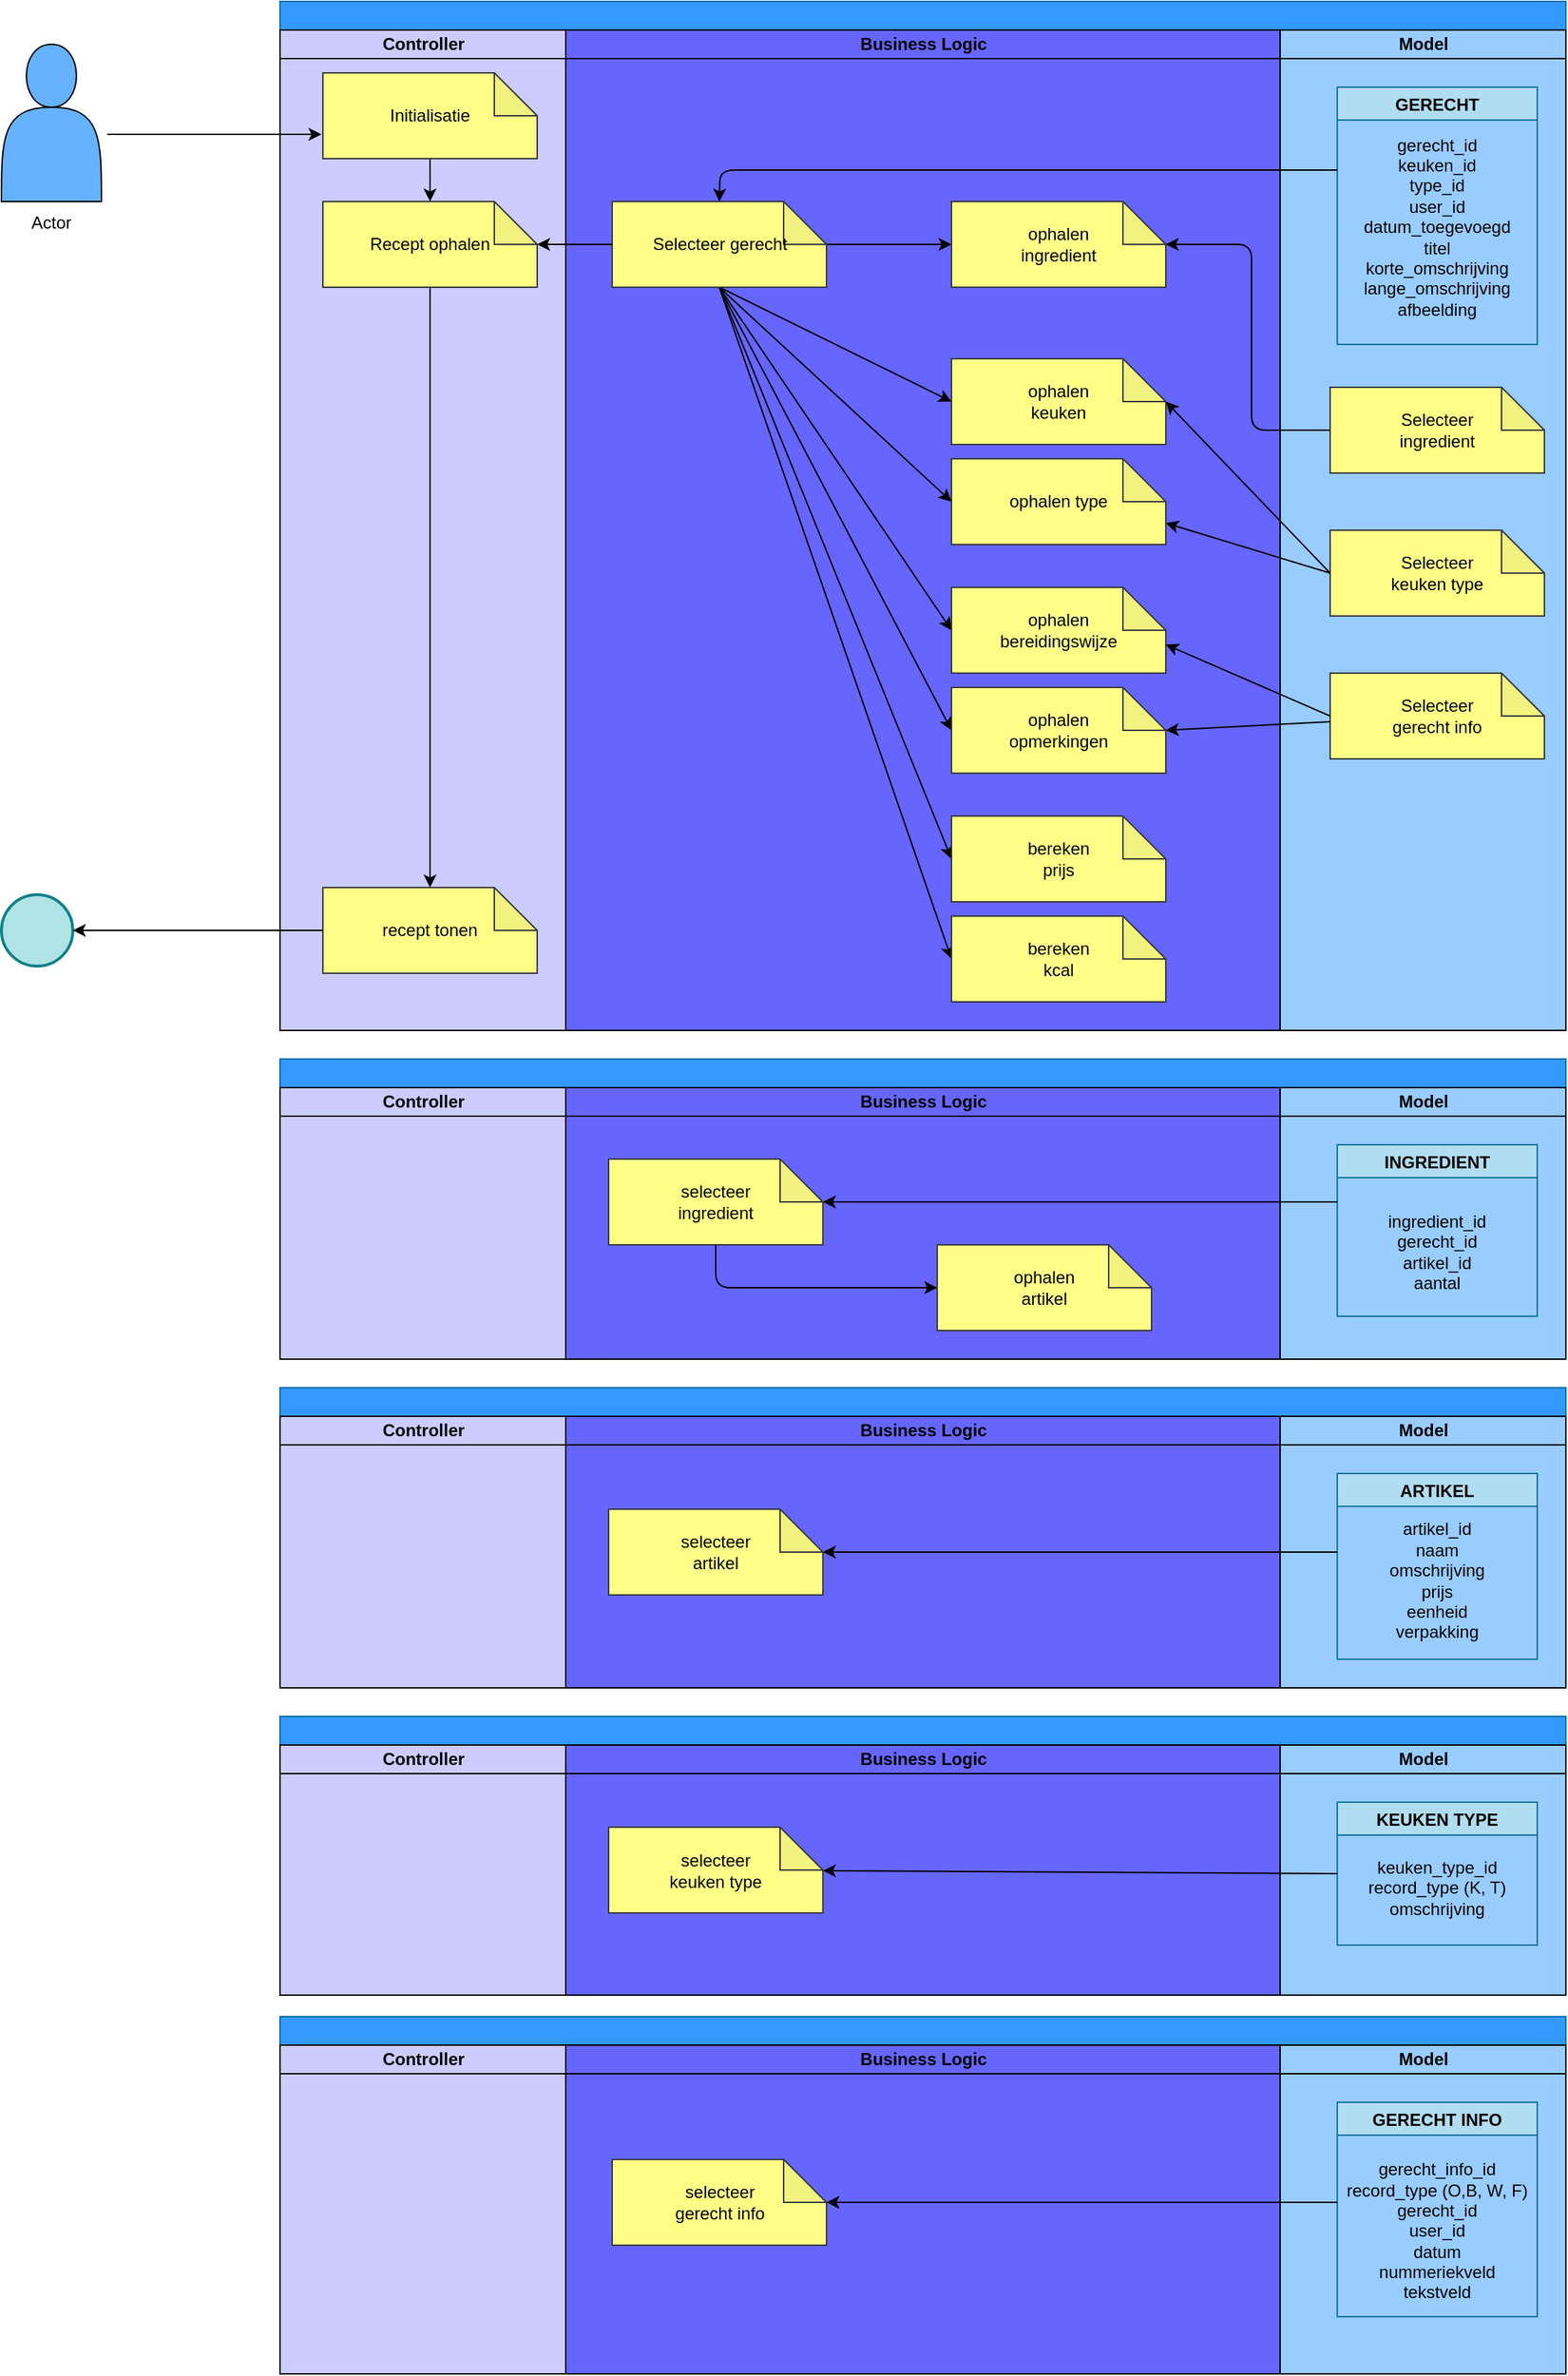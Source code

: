 <mxfile>
    <diagram id="W9O1iImb4MWXxn7yZl5L" name="Page-1">
        <mxGraphModel dx="2342" dy="1948" grid="1" gridSize="10" guides="1" tooltips="1" connect="1" arrows="1" fold="1" page="1" pageScale="1" pageWidth="850" pageHeight="1100" math="0" shadow="0">
            <root>
                <mxCell id="0"/>
                <mxCell id="1" parent="0"/>
                <mxCell id="2" value="" style="swimlane;childLayout=stackLayout;resizeParent=1;resizeParentMax=0;startSize=20;html=1;fillColor=#3399FF;fontColor=#000000;strokeColor=#006EAF;" parent="1" vertex="1">
                    <mxGeometry x="40" y="-160" width="900" height="720" as="geometry"/>
                </mxCell>
                <mxCell id="3" value="Controller" style="swimlane;startSize=20;html=1;fillColor=#CCCCFF;fontColor=#000000;strokeColor=#0a0a0a;gradientColor=none;swimlaneFillColor=#CCCCFF;" parent="2" vertex="1">
                    <mxGeometry y="20" width="200" height="700" as="geometry"/>
                </mxCell>
                <mxCell id="20" style="edgeStyle=none;html=1;exitX=0.5;exitY=1;exitDx=0;exitDy=0;exitPerimeter=0;entryX=0.5;entryY=0;entryDx=0;entryDy=0;entryPerimeter=0;strokeColor=#000000;fontColor=#000000;" parent="3" source="12" target="17" edge="1">
                    <mxGeometry relative="1" as="geometry"/>
                </mxCell>
                <mxCell id="12" value="&lt;span style=&quot;color: rgb(0, 0, 0);&quot;&gt;Initialisatie&lt;/span&gt;" style="shape=note;whiteSpace=wrap;html=1;backgroundOutline=1;darkOpacity=0.05;strokeColor=#36393d;fillColor=#ffff88;" parent="3" vertex="1">
                    <mxGeometry x="30" y="30" width="150" height="60" as="geometry"/>
                </mxCell>
                <mxCell id="21" style="edgeStyle=none;html=1;exitX=0.5;exitY=1;exitDx=0;exitDy=0;exitPerimeter=0;strokeColor=#000000;fontColor=#000000;" parent="3" source="17" target="36" edge="1">
                    <mxGeometry relative="1" as="geometry">
                        <mxPoint x="105" y="210" as="targetPoint"/>
                    </mxGeometry>
                </mxCell>
                <mxCell id="17" value="&lt;font color=&quot;#000000&quot;&gt;Recept ophalen&lt;/font&gt;" style="shape=note;whiteSpace=wrap;html=1;backgroundOutline=1;darkOpacity=0.05;strokeColor=#36393d;fillColor=#ffff88;" parent="3" vertex="1">
                    <mxGeometry x="30" y="120" width="150" height="60" as="geometry"/>
                </mxCell>
                <mxCell id="36" value="recept tonen" style="shape=note;whiteSpace=wrap;html=1;backgroundOutline=1;darkOpacity=0.05;strokeColor=#36393d;fillColor=#ffff88;fontColor=#000000;labelBackgroundColor=none;" parent="3" vertex="1">
                    <mxGeometry x="30" y="600" width="150" height="60" as="geometry"/>
                </mxCell>
                <mxCell id="4" value="&lt;font color=&quot;#000000&quot;&gt;Business Logic&lt;/font&gt;" style="swimlane;startSize=20;html=1;fillColor=#6666FF;strokeColor=#000000;swimlaneFillColor=#6666FF;fontColor=#ffffff;" parent="2" vertex="1">
                    <mxGeometry x="200" y="20" width="500" height="700" as="geometry"/>
                </mxCell>
                <mxCell id="133" style="edgeStyle=none;html=1;exitX=0.5;exitY=1;exitDx=0;exitDy=0;exitPerimeter=0;entryX=0;entryY=0.5;entryDx=0;entryDy=0;entryPerimeter=0;fontColor=#000000;strokeColor=#000000;" parent="4" source="25" target="44" edge="1">
                    <mxGeometry relative="1" as="geometry"/>
                </mxCell>
                <mxCell id="134" style="edgeStyle=none;html=1;entryX=0;entryY=0.5;entryDx=0;entryDy=0;entryPerimeter=0;strokeColor=#000000;fontColor=#000000;exitX=0.5;exitY=1;exitDx=0;exitDy=0;exitPerimeter=0;" parent="4" source="25" target="45" edge="1">
                    <mxGeometry relative="1" as="geometry"/>
                </mxCell>
                <mxCell id="135" style="edgeStyle=none;html=1;entryX=0;entryY=0.5;entryDx=0;entryDy=0;entryPerimeter=0;strokeColor=#000000;fontColor=#000000;exitX=0.5;exitY=1;exitDx=0;exitDy=0;exitPerimeter=0;" parent="4" source="25" target="46" edge="1">
                    <mxGeometry relative="1" as="geometry"/>
                </mxCell>
                <mxCell id="136" style="edgeStyle=none;html=1;entryX=0;entryY=0.5;entryDx=0;entryDy=0;entryPerimeter=0;strokeColor=#000000;fontColor=#000000;exitX=0.5;exitY=1;exitDx=0;exitDy=0;exitPerimeter=0;" parent="4" source="25" target="47" edge="1">
                    <mxGeometry relative="1" as="geometry"/>
                </mxCell>
                <mxCell id="138" style="edgeStyle=none;html=1;exitX=0;exitY=0;exitDx=150;exitDy=30;exitPerimeter=0;strokeColor=#000000;fontColor=#000000;" parent="4" source="25" target="29" edge="1">
                    <mxGeometry relative="1" as="geometry"/>
                </mxCell>
                <mxCell id="155" style="edgeStyle=none;html=1;entryX=0;entryY=0.5;entryDx=0;entryDy=0;entryPerimeter=0;strokeColor=#000000;exitX=0.5;exitY=1;exitDx=0;exitDy=0;exitPerimeter=0;" parent="4" source="25" target="150" edge="1">
                    <mxGeometry relative="1" as="geometry"/>
                </mxCell>
                <mxCell id="156" style="edgeStyle=none;html=1;entryX=0;entryY=0.5;entryDx=0;entryDy=0;entryPerimeter=0;strokeColor=#000000;exitX=0.5;exitY=1;exitDx=0;exitDy=0;exitPerimeter=0;" parent="4" source="25" target="151" edge="1">
                    <mxGeometry relative="1" as="geometry"/>
                </mxCell>
                <mxCell id="25" value="&lt;font color=&quot;#000000&quot;&gt;Selecteer gerecht&lt;/font&gt;" style="shape=note;whiteSpace=wrap;html=1;backgroundOutline=1;darkOpacity=0.05;strokeColor=#36393d;fillColor=#ffff88;" parent="4" vertex="1">
                    <mxGeometry x="32.5" y="120" width="150" height="60" as="geometry"/>
                </mxCell>
                <mxCell id="29" value="&lt;font color=&quot;#000000&quot;&gt;ophalen&lt;br&gt;ingredient&lt;/font&gt;" style="shape=note;whiteSpace=wrap;html=1;backgroundOutline=1;darkOpacity=0.05;strokeColor=#36393d;fillColor=#ffff88;" parent="4" vertex="1">
                    <mxGeometry x="270" y="120" width="150" height="60" as="geometry"/>
                </mxCell>
                <mxCell id="44" value="&lt;font color=&quot;#000000&quot;&gt;ophalen&lt;br&gt;keuken&lt;/font&gt;" style="shape=note;whiteSpace=wrap;html=1;backgroundOutline=1;darkOpacity=0.05;strokeColor=#36393d;fillColor=#ffff88;" parent="4" vertex="1">
                    <mxGeometry x="270" y="230" width="150" height="60" as="geometry"/>
                </mxCell>
                <mxCell id="45" value="&lt;font color=&quot;#000000&quot;&gt;ophalen type&lt;/font&gt;" style="shape=note;whiteSpace=wrap;html=1;backgroundOutline=1;darkOpacity=0.05;strokeColor=#36393d;fillColor=#ffff88;" parent="4" vertex="1">
                    <mxGeometry x="270" y="300" width="150" height="60" as="geometry"/>
                </mxCell>
                <mxCell id="46" value="&lt;font color=&quot;#000000&quot;&gt;bereken&lt;br&gt;prijs&lt;/font&gt;" style="shape=note;whiteSpace=wrap;html=1;backgroundOutline=1;darkOpacity=0.05;strokeColor=#36393d;fillColor=#ffff88;" parent="4" vertex="1">
                    <mxGeometry x="270" y="550" width="150" height="60" as="geometry"/>
                </mxCell>
                <mxCell id="47" value="&lt;font color=&quot;#000000&quot;&gt;bereken&lt;br&gt;kcal&lt;/font&gt;" style="shape=note;whiteSpace=wrap;html=1;backgroundOutline=1;darkOpacity=0.05;strokeColor=#36393d;fillColor=#ffff88;" parent="4" vertex="1">
                    <mxGeometry x="270" y="620" width="150" height="60" as="geometry"/>
                </mxCell>
                <mxCell id="150" value="&lt;font color=&quot;#000000&quot;&gt;ophalen&lt;br&gt;bereidingswijze&lt;/font&gt;" style="shape=note;whiteSpace=wrap;html=1;backgroundOutline=1;darkOpacity=0.05;strokeColor=#36393d;fillColor=#ffff88;" parent="4" vertex="1">
                    <mxGeometry x="270" y="390" width="150" height="60" as="geometry"/>
                </mxCell>
                <mxCell id="151" value="&lt;font color=&quot;#000000&quot;&gt;ophalen&lt;br&gt;opmerkingen&lt;/font&gt;" style="shape=note;whiteSpace=wrap;html=1;backgroundOutline=1;darkOpacity=0.05;strokeColor=#36393d;fillColor=#ffff88;" parent="4" vertex="1">
                    <mxGeometry x="270" y="460" width="150" height="60" as="geometry"/>
                </mxCell>
                <mxCell id="5" value="&lt;font color=&quot;#000000&quot;&gt;Model&lt;/font&gt;" style="swimlane;startSize=20;html=1;fillColor=#99CCFF;swimlaneFillColor=#99CCFF;strokeColor=#000000;" parent="2" vertex="1">
                    <mxGeometry x="700" y="20" width="200" height="700" as="geometry"/>
                </mxCell>
                <mxCell id="23" value="GERECHT" style="swimlane;labelBackgroundColor=none;strokeColor=#10739e;fillColor=#b1ddf0;fontColor=#000000;startSize=23;" parent="5" vertex="1">
                    <mxGeometry x="40" y="40" width="140" height="180" as="geometry"/>
                </mxCell>
                <mxCell id="43" value="&lt;font color=&quot;#000000&quot;&gt;gerecht_id&lt;br&gt;keuken_id&lt;br&gt;type_id&lt;br&gt;user_id&lt;br&gt;datum_toegevoegd&lt;br&gt;titel&lt;br&gt;korte_omschrijving&lt;br&gt;lange_omschrijving&lt;br&gt;afbeelding&lt;br&gt;&lt;br&gt;&lt;/font&gt;" style="text;html=1;strokeColor=none;fillColor=none;align=center;verticalAlign=middle;whiteSpace=wrap;rounded=0;" parent="23" vertex="1">
                    <mxGeometry x="10" y="40" width="120" height="130" as="geometry"/>
                </mxCell>
                <mxCell id="28" value="&lt;font color=&quot;#000000&quot;&gt;Selecteer &lt;br&gt;ingredient&lt;/font&gt;" style="shape=note;whiteSpace=wrap;html=1;backgroundOutline=1;darkOpacity=0.05;strokeColor=#36393d;fillColor=#ffff88;" parent="5" vertex="1">
                    <mxGeometry x="35" y="250" width="150" height="60" as="geometry"/>
                </mxCell>
                <mxCell id="30" value="&lt;font color=&quot;#000000&quot;&gt;Selecteer&lt;br&gt;keuken type&lt;br&gt;&lt;/font&gt;" style="shape=note;whiteSpace=wrap;html=1;backgroundOutline=1;darkOpacity=0.05;strokeColor=#36393d;fillColor=#ffff88;" parent="5" vertex="1">
                    <mxGeometry x="35" y="350" width="150" height="60" as="geometry"/>
                </mxCell>
                <mxCell id="152" value="&lt;font color=&quot;#000000&quot;&gt;Selecteer &lt;br&gt;gerecht info&lt;/font&gt;" style="shape=note;whiteSpace=wrap;html=1;backgroundOutline=1;darkOpacity=0.05;strokeColor=#36393d;fillColor=#ffff88;" parent="5" vertex="1">
                    <mxGeometry x="35" y="450" width="150" height="60" as="geometry"/>
                </mxCell>
                <mxCell id="26" style="edgeStyle=none;html=1;entryX=0.5;entryY=0;entryDx=0;entryDy=0;entryPerimeter=0;strokeColor=#000000;fontColor=#000000;" parent="2" target="25" edge="1">
                    <mxGeometry relative="1" as="geometry">
                        <Array as="points">
                            <mxPoint x="308" y="118"/>
                        </Array>
                        <mxPoint x="740" y="118" as="sourcePoint"/>
                    </mxGeometry>
                </mxCell>
                <mxCell id="27" style="edgeStyle=none;html=1;entryX=0;entryY=0;entryDx=150;entryDy=30;entryPerimeter=0;strokeColor=#000000;fontColor=#000000;" parent="2" source="25" target="17" edge="1">
                    <mxGeometry relative="1" as="geometry"/>
                </mxCell>
                <mxCell id="31" style="edgeStyle=none;html=1;exitX=0;exitY=0.5;exitDx=0;exitDy=0;exitPerimeter=0;strokeColor=#000000;fontColor=#000000;entryX=0;entryY=0;entryDx=150;entryDy=30;entryPerimeter=0;" parent="2" source="28" target="29" edge="1">
                    <mxGeometry relative="1" as="geometry">
                        <Array as="points">
                            <mxPoint x="680" y="300"/>
                            <mxPoint x="680" y="170"/>
                        </Array>
                    </mxGeometry>
                </mxCell>
                <mxCell id="33" style="edgeStyle=none;html=1;exitX=0;exitY=0.5;exitDx=0;exitDy=0;exitPerimeter=0;strokeColor=#000000;fontColor=#000000;entryX=0;entryY=0;entryDx=150;entryDy=45;entryPerimeter=0;" parent="2" source="30" target="45" edge="1">
                    <mxGeometry relative="1" as="geometry">
                        <mxPoint x="660" y="350" as="targetPoint"/>
                    </mxGeometry>
                </mxCell>
                <mxCell id="132" style="edgeStyle=none;html=1;strokeColor=#000000;fontColor=#000000;entryX=0;entryY=0;entryDx=150;entryDy=30;entryPerimeter=0;exitX=0;exitY=0.5;exitDx=0;exitDy=0;exitPerimeter=0;" parent="2" source="30" target="44" edge="1">
                    <mxGeometry relative="1" as="geometry">
                        <mxPoint x="730" y="380" as="sourcePoint"/>
                        <mxPoint x="670" y="360" as="targetPoint"/>
                    </mxGeometry>
                </mxCell>
                <mxCell id="154" style="edgeStyle=none;html=1;entryX=0;entryY=0;entryDx=150;entryDy=30;entryPerimeter=0;strokeColor=#000000;" parent="2" source="152" target="151" edge="1">
                    <mxGeometry relative="1" as="geometry"/>
                </mxCell>
                <mxCell id="7" value="" style="shape=actor;whiteSpace=wrap;html=1;fillColor=#66B2FF;strokeColor=#000000;" parent="1" vertex="1">
                    <mxGeometry x="-155" y="-130" width="70" height="110" as="geometry"/>
                </mxCell>
                <mxCell id="8" value="Actor" style="text;html=1;strokeColor=none;fillColor=none;align=center;verticalAlign=middle;whiteSpace=wrap;rounded=0;" parent="1" vertex="1">
                    <mxGeometry x="-150" y="-20" width="60" height="30" as="geometry"/>
                </mxCell>
                <mxCell id="11" value="" style="endArrow=classic;html=1;fontColor=#000000;strokeColor=#000000;" parent="1" edge="1">
                    <mxGeometry width="50" height="50" relative="1" as="geometry">
                        <mxPoint x="-81" y="-67" as="sourcePoint"/>
                        <mxPoint x="69" y="-67" as="targetPoint"/>
                    </mxGeometry>
                </mxCell>
                <mxCell id="40" value="" style="ellipse;whiteSpace=wrap;html=1;aspect=fixed;labelBackgroundColor=none;strokeColor=#0e8088;fillColor=#b0e3e6;strokeWidth=2;" parent="1" vertex="1">
                    <mxGeometry x="-155" y="465" width="50" height="50" as="geometry"/>
                </mxCell>
                <mxCell id="41" style="edgeStyle=none;html=1;exitX=0;exitY=0.5;exitDx=0;exitDy=0;exitPerimeter=0;entryX=1;entryY=0.5;entryDx=0;entryDy=0;strokeColor=#000000;fontColor=#000000;" parent="1" source="36" target="40" edge="1">
                    <mxGeometry relative="1" as="geometry"/>
                </mxCell>
                <mxCell id="85" value="" style="swimlane;childLayout=stackLayout;resizeParent=1;resizeParentMax=0;startSize=20;html=1;fillColor=#3399FF;fontColor=#000000;strokeColor=#006EAF;" parent="1" vertex="1">
                    <mxGeometry x="40" y="580" width="900" height="210" as="geometry"/>
                </mxCell>
                <mxCell id="86" value="Controller" style="swimlane;startSize=20;html=1;fillColor=#CCCCFF;fontColor=#000000;strokeColor=#0a0a0a;gradientColor=none;swimlaneFillColor=#CCCCFF;" parent="85" vertex="1">
                    <mxGeometry y="20" width="200" height="190" as="geometry"/>
                </mxCell>
                <mxCell id="92" value="&lt;font color=&quot;#000000&quot;&gt;Business Logic&lt;/font&gt;" style="swimlane;startSize=20;html=1;fillColor=#6666FF;strokeColor=#000000;swimlaneFillColor=#6666FF;fontColor=#ffffff;" parent="85" vertex="1">
                    <mxGeometry x="200" y="20" width="500" height="190" as="geometry"/>
                </mxCell>
                <mxCell id="137" style="edgeStyle=none;html=1;entryX=0;entryY=0.5;entryDx=0;entryDy=0;entryPerimeter=0;strokeColor=#000000;fontColor=#000000;exitX=0.5;exitY=1;exitDx=0;exitDy=0;exitPerimeter=0;" parent="92" source="94" target="110" edge="1">
                    <mxGeometry relative="1" as="geometry">
                        <Array as="points">
                            <mxPoint x="105" y="140"/>
                        </Array>
                    </mxGeometry>
                </mxCell>
                <mxCell id="94" value="&lt;font color=&quot;#000000&quot;&gt;selecteer&lt;br&gt;ingredient&lt;/font&gt;" style="shape=note;whiteSpace=wrap;html=1;backgroundOutline=1;darkOpacity=0.05;strokeColor=#36393d;fillColor=#ffff88;" parent="92" vertex="1">
                    <mxGeometry x="30" y="50" width="150" height="60" as="geometry"/>
                </mxCell>
                <mxCell id="110" value="&lt;font color=&quot;#000000&quot;&gt;ophalen&lt;br&gt;artikel&lt;/font&gt;" style="shape=note;whiteSpace=wrap;html=1;backgroundOutline=1;darkOpacity=0.05;strokeColor=#36393d;fillColor=#ffff88;" parent="92" vertex="1">
                    <mxGeometry x="260" y="110" width="150" height="60" as="geometry"/>
                </mxCell>
                <mxCell id="99" value="&lt;font color=&quot;#000000&quot;&gt;Model&lt;/font&gt;" style="swimlane;startSize=20;html=1;fillColor=#99CCFF;swimlaneFillColor=#99CCFF;strokeColor=#000000;" parent="85" vertex="1">
                    <mxGeometry x="700" y="20" width="200" height="190" as="geometry"/>
                </mxCell>
                <mxCell id="100" value="INGREDIENT" style="swimlane;labelBackgroundColor=none;strokeColor=#10739e;fillColor=#b1ddf0;fontColor=#000000;startSize=23;" parent="99" vertex="1">
                    <mxGeometry x="40" y="40" width="140" height="120" as="geometry"/>
                </mxCell>
                <mxCell id="101" value="&lt;font color=&quot;#000000&quot;&gt;ingredient_id&lt;br&gt;gerecht_id&lt;br&gt;artikel_id&lt;br&gt;aantal&lt;br&gt;&lt;/font&gt;" style="text;html=1;strokeColor=none;fillColor=none;align=center;verticalAlign=middle;whiteSpace=wrap;rounded=0;" parent="100" vertex="1">
                    <mxGeometry x="15" y="20" width="110" height="110" as="geometry"/>
                </mxCell>
                <mxCell id="106" style="edgeStyle=none;html=1;strokeColor=#000000;fontColor=#000000;" parent="85" target="94" edge="1">
                    <mxGeometry relative="1" as="geometry">
                        <mxPoint x="740" y="100" as="sourcePoint"/>
                    </mxGeometry>
                </mxCell>
                <mxCell id="111" value="" style="swimlane;childLayout=stackLayout;resizeParent=1;resizeParentMax=0;startSize=20;html=1;fillColor=#3399FF;fontColor=#000000;strokeColor=#006EAF;" parent="1" vertex="1">
                    <mxGeometry x="40" y="810" width="900" height="210" as="geometry"/>
                </mxCell>
                <mxCell id="112" value="Controller" style="swimlane;startSize=20;html=1;fillColor=#CCCCFF;fontColor=#000000;strokeColor=#0a0a0a;gradientColor=none;swimlaneFillColor=#CCCCFF;" parent="111" vertex="1">
                    <mxGeometry y="20" width="200" height="190" as="geometry"/>
                </mxCell>
                <mxCell id="113" value="&lt;font color=&quot;#000000&quot;&gt;Business Logic&lt;/font&gt;" style="swimlane;startSize=20;html=1;fillColor=#6666FF;strokeColor=#000000;swimlaneFillColor=#6666FF;fontColor=#ffffff;" parent="111" vertex="1">
                    <mxGeometry x="200" y="20" width="500" height="190" as="geometry"/>
                </mxCell>
                <mxCell id="114" value="&lt;font color=&quot;#000000&quot;&gt;selecteer&lt;br&gt;artikel&lt;/font&gt;" style="shape=note;whiteSpace=wrap;html=1;backgroundOutline=1;darkOpacity=0.05;strokeColor=#36393d;fillColor=#ffff88;" parent="113" vertex="1">
                    <mxGeometry x="30" y="65" width="150" height="60" as="geometry"/>
                </mxCell>
                <mxCell id="116" value="&lt;font color=&quot;#000000&quot;&gt;Model&lt;/font&gt;" style="swimlane;startSize=20;html=1;fillColor=#99CCFF;swimlaneFillColor=#99CCFF;strokeColor=#000000;" parent="111" vertex="1">
                    <mxGeometry x="700" y="20" width="200" height="190" as="geometry"/>
                </mxCell>
                <mxCell id="117" value="ARTIKEL" style="swimlane;labelBackgroundColor=none;strokeColor=#10739e;fillColor=#b1ddf0;fontColor=#000000;startSize=23;" parent="116" vertex="1">
                    <mxGeometry x="40" y="40" width="140" height="130" as="geometry"/>
                </mxCell>
                <mxCell id="118" value="&lt;font color=&quot;#000000&quot;&gt;artikel_id&lt;br&gt;naam&lt;br&gt;omschrijving&lt;br&gt;prijs&lt;br&gt;eenheid&lt;br&gt;verpakking&lt;br&gt;&lt;/font&gt;" style="text;html=1;strokeColor=none;fillColor=none;align=center;verticalAlign=middle;whiteSpace=wrap;rounded=0;" parent="117" vertex="1">
                    <mxGeometry x="15" y="20" width="110" height="110" as="geometry"/>
                </mxCell>
                <mxCell id="119" style="edgeStyle=none;html=1;strokeColor=#000000;fontColor=#000000;" parent="111" target="114" edge="1">
                    <mxGeometry relative="1" as="geometry">
                        <mxPoint x="740" y="115" as="sourcePoint"/>
                    </mxGeometry>
                </mxCell>
                <mxCell id="139" value="" style="swimlane;childLayout=stackLayout;resizeParent=1;resizeParentMax=0;startSize=20;html=1;fillColor=#3399FF;fontColor=#000000;strokeColor=#006EAF;" parent="1" vertex="1">
                    <mxGeometry x="40" y="1040" width="900" height="195" as="geometry"/>
                </mxCell>
                <mxCell id="140" value="Controller" style="swimlane;startSize=20;html=1;fillColor=#CCCCFF;fontColor=#000000;strokeColor=#0a0a0a;gradientColor=none;swimlaneFillColor=#CCCCFF;" parent="139" vertex="1">
                    <mxGeometry y="20" width="200" height="175" as="geometry"/>
                </mxCell>
                <mxCell id="141" value="&lt;font color=&quot;#000000&quot;&gt;Business Logic&lt;/font&gt;" style="swimlane;startSize=20;html=1;fillColor=#6666FF;strokeColor=#000000;swimlaneFillColor=#6666FF;fontColor=#ffffff;" parent="139" vertex="1">
                    <mxGeometry x="200" y="20" width="500" height="175" as="geometry"/>
                </mxCell>
                <mxCell id="146" value="&lt;font color=&quot;#000000&quot;&gt;selecteer&lt;br&gt;keuken type&lt;/font&gt;" style="shape=note;whiteSpace=wrap;html=1;backgroundOutline=1;darkOpacity=0.05;strokeColor=#36393d;fillColor=#ffff88;" parent="141" vertex="1">
                    <mxGeometry x="30" y="57.5" width="150" height="60" as="geometry"/>
                </mxCell>
                <mxCell id="142" value="&lt;font color=&quot;#000000&quot;&gt;Model&lt;/font&gt;" style="swimlane;startSize=20;html=1;fillColor=#99CCFF;swimlaneFillColor=#99CCFF;strokeColor=#000000;" parent="139" vertex="1">
                    <mxGeometry x="700" y="20" width="200" height="175" as="geometry"/>
                </mxCell>
                <mxCell id="143" value="KEUKEN TYPE" style="swimlane;labelBackgroundColor=none;strokeColor=#10739e;fillColor=#b1ddf0;fontColor=#000000;startSize=23;" parent="142" vertex="1">
                    <mxGeometry x="40" y="40" width="140" height="100" as="geometry"/>
                </mxCell>
                <mxCell id="144" value="&lt;font color=&quot;#000000&quot;&gt;keuken_type_id&lt;br&gt;record_type (K, T)&lt;br&gt;omschrijving&lt;br&gt;&lt;/font&gt;" style="text;html=1;strokeColor=none;fillColor=none;align=center;verticalAlign=middle;whiteSpace=wrap;rounded=0;" parent="143" vertex="1">
                    <mxGeometry x="15" y="20" width="110" height="80" as="geometry"/>
                </mxCell>
                <mxCell id="147" style="edgeStyle=none;html=1;exitX=0;exitY=0.5;exitDx=0;exitDy=0;strokeColor=#000000;fontColor=#000000;" parent="139" source="143" target="146" edge="1">
                    <mxGeometry relative="1" as="geometry"/>
                </mxCell>
                <mxCell id="153" style="edgeStyle=none;html=1;strokeColor=#000000;exitX=0;exitY=0.5;exitDx=0;exitDy=0;exitPerimeter=0;" parent="1" source="152" edge="1">
                    <mxGeometry relative="1" as="geometry">
                        <mxPoint x="660" y="290" as="targetPoint"/>
                    </mxGeometry>
                </mxCell>
                <mxCell id="157" value="" style="swimlane;childLayout=stackLayout;resizeParent=1;resizeParentMax=0;startSize=20;html=1;fillColor=#3399FF;fontColor=#000000;strokeColor=#006EAF;" parent="1" vertex="1">
                    <mxGeometry x="40" y="1250" width="900" height="250" as="geometry"/>
                </mxCell>
                <mxCell id="158" value="Controller" style="swimlane;startSize=20;html=1;fillColor=#CCCCFF;fontColor=#000000;strokeColor=#0a0a0a;gradientColor=none;swimlaneFillColor=#CCCCFF;" parent="157" vertex="1">
                    <mxGeometry y="20" width="200" height="230" as="geometry"/>
                </mxCell>
                <mxCell id="159" value="&lt;font color=&quot;#000000&quot;&gt;Business Logic&lt;/font&gt;" style="swimlane;startSize=20;html=1;fillColor=#6666FF;strokeColor=#000000;swimlaneFillColor=#6666FF;fontColor=#ffffff;" parent="157" vertex="1">
                    <mxGeometry x="200" y="20" width="500" height="230" as="geometry"/>
                </mxCell>
                <mxCell id="160" value="&lt;font color=&quot;#000000&quot;&gt;selecteer&lt;br&gt;gerecht info&lt;/font&gt;" style="shape=note;whiteSpace=wrap;html=1;backgroundOutline=1;darkOpacity=0.05;strokeColor=#36393d;fillColor=#ffff88;" parent="159" vertex="1">
                    <mxGeometry x="32.5" y="80" width="150" height="60" as="geometry"/>
                </mxCell>
                <mxCell id="161" value="&lt;font color=&quot;#000000&quot;&gt;Model&lt;/font&gt;" style="swimlane;startSize=20;html=1;fillColor=#99CCFF;swimlaneFillColor=#99CCFF;strokeColor=#000000;" parent="157" vertex="1">
                    <mxGeometry x="700" y="20" width="200" height="230" as="geometry"/>
                </mxCell>
                <mxCell id="162" value="GERECHT INFO" style="swimlane;labelBackgroundColor=none;strokeColor=#10739e;fillColor=#b1ddf0;fontColor=#000000;startSize=23;" parent="161" vertex="1">
                    <mxGeometry x="40" y="40" width="140" height="150" as="geometry"/>
                </mxCell>
                <mxCell id="163" value="&lt;font color=&quot;#000000&quot;&gt;gerecht_info_id&lt;br&gt;record_type (O,B, W, F)&lt;br&gt;gerecht_id&lt;br&gt;user_id&lt;br&gt;datum&lt;br&gt;nummeriekveld&lt;br&gt;tekstveld&lt;br&gt;&lt;/font&gt;" style="text;html=1;strokeColor=none;fillColor=none;align=center;verticalAlign=middle;whiteSpace=wrap;rounded=0;" parent="162" vertex="1">
                    <mxGeometry y="40" width="140" height="100" as="geometry"/>
                </mxCell>
                <mxCell id="165" style="edgeStyle=none;html=1;strokeColor=#000000;" parent="157" target="160" edge="1">
                    <mxGeometry relative="1" as="geometry">
                        <mxPoint x="740" y="130" as="sourcePoint"/>
                    </mxGeometry>
                </mxCell>
            </root>
        </mxGraphModel>
    </diagram>
</mxfile>